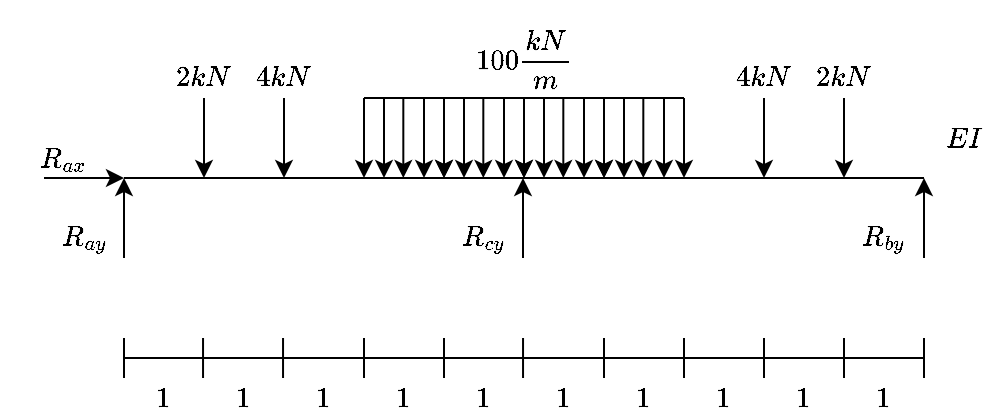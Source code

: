 <mxfile version="15.4.1" type="device"><diagram id="jEDSLcffXu1MZzK6JlqV" name="Page-1"><mxGraphModel dx="460" dy="723" grid="1" gridSize="10" guides="1" tooltips="1" connect="1" arrows="1" fold="1" page="1" pageScale="1" pageWidth="850" pageHeight="1100" math="1" shadow="0"><root><mxCell id="0"/><mxCell id="1" parent="0"/><mxCell id="LcRenuKW4aP5Zyg2SZDd-1" value="" style="endArrow=none;html=1;" parent="1" edge="1"><mxGeometry width="50" height="50" relative="1" as="geometry"><mxPoint x="200" y="360" as="sourcePoint"/><mxPoint x="600" y="360" as="targetPoint"/></mxGeometry></mxCell><mxCell id="LcRenuKW4aP5Zyg2SZDd-2" value="" style="endArrow=classic;html=1;" parent="1" edge="1"><mxGeometry width="50" height="50" relative="1" as="geometry"><mxPoint x="200" y="400" as="sourcePoint"/><mxPoint x="200" y="360" as="targetPoint"/></mxGeometry></mxCell><mxCell id="LcRenuKW4aP5Zyg2SZDd-3" value="" style="endArrow=classic;html=1;" parent="1" edge="1"><mxGeometry width="50" height="50" relative="1" as="geometry"><mxPoint x="160" y="360" as="sourcePoint"/><mxPoint x="200" y="360" as="targetPoint"/></mxGeometry></mxCell><mxCell id="LcRenuKW4aP5Zyg2SZDd-4" value="&lt;div&gt;$$R_{ay}$$&lt;/div&gt;" style="text;html=1;strokeColor=none;fillColor=none;align=center;verticalAlign=middle;whiteSpace=wrap;rounded=0;" parent="1" vertex="1"><mxGeometry x="160" y="380" width="40" height="20" as="geometry"/></mxCell><mxCell id="LcRenuKW4aP5Zyg2SZDd-5" value="&lt;div&gt;$$R_{ax}$$&lt;/div&gt;" style="text;html=1;strokeColor=none;fillColor=none;align=center;verticalAlign=middle;whiteSpace=wrap;rounded=0;" parent="1" vertex="1"><mxGeometry x="150" y="340" width="40" height="20" as="geometry"/></mxCell><mxCell id="LcRenuKW4aP5Zyg2SZDd-6" value="" style="endArrow=classic;html=1;" parent="1" edge="1"><mxGeometry width="50" height="50" relative="1" as="geometry"><mxPoint x="600" y="400" as="sourcePoint"/><mxPoint x="600" y="360" as="targetPoint"/></mxGeometry></mxCell><mxCell id="LcRenuKW4aP5Zyg2SZDd-7" value="&lt;div&gt;$$R_{by}$$&lt;/div&gt;" style="text;html=1;strokeColor=none;fillColor=none;align=center;verticalAlign=middle;whiteSpace=wrap;rounded=0;" parent="1" vertex="1"><mxGeometry x="560" y="380" width="40" height="20" as="geometry"/></mxCell><mxCell id="LcRenuKW4aP5Zyg2SZDd-8" value="" style="group" parent="1" vertex="1" connectable="0"><mxGeometry x="440" y="320" width="40" height="40" as="geometry"/></mxCell><mxCell id="LcRenuKW4aP5Zyg2SZDd-9" value="" style="endArrow=none;html=1;" parent="LcRenuKW4aP5Zyg2SZDd-8" edge="1"><mxGeometry width="50" height="50" relative="1" as="geometry"><mxPoint x="40" as="sourcePoint"/><mxPoint as="targetPoint"/></mxGeometry></mxCell><mxCell id="LcRenuKW4aP5Zyg2SZDd-10" value="" style="endArrow=classic;html=1;" parent="LcRenuKW4aP5Zyg2SZDd-8" edge="1"><mxGeometry width="50" height="50" as="geometry"><mxPoint as="sourcePoint"/><mxPoint y="40" as="targetPoint"/></mxGeometry></mxCell><mxCell id="LcRenuKW4aP5Zyg2SZDd-11" value="" style="endArrow=classic;html=1;" parent="LcRenuKW4aP5Zyg2SZDd-8" edge="1"><mxGeometry width="50" height="50" as="geometry"><mxPoint x="10" as="sourcePoint"/><mxPoint x="10" y="40" as="targetPoint"/></mxGeometry></mxCell><mxCell id="LcRenuKW4aP5Zyg2SZDd-12" value="" style="endArrow=classic;html=1;" parent="LcRenuKW4aP5Zyg2SZDd-8" edge="1"><mxGeometry width="50" height="50" as="geometry"><mxPoint x="19.66" as="sourcePoint"/><mxPoint x="19.66" y="40" as="targetPoint"/></mxGeometry></mxCell><mxCell id="LcRenuKW4aP5Zyg2SZDd-13" value="" style="endArrow=classic;html=1;" parent="LcRenuKW4aP5Zyg2SZDd-8" edge="1"><mxGeometry width="50" height="50" as="geometry"><mxPoint x="30" as="sourcePoint"/><mxPoint x="30" y="40" as="targetPoint"/></mxGeometry></mxCell><mxCell id="LcRenuKW4aP5Zyg2SZDd-14" value="" style="endArrow=classic;html=1;" parent="LcRenuKW4aP5Zyg2SZDd-8" edge="1"><mxGeometry width="50" height="50" as="geometry"><mxPoint x="40" as="sourcePoint"/><mxPoint x="40" y="40" as="targetPoint"/></mxGeometry></mxCell><mxCell id="LcRenuKW4aP5Zyg2SZDd-15" value="$$100 \frac{ kN}{m}$$" style="text;html=1;strokeColor=none;fillColor=none;align=center;verticalAlign=middle;whiteSpace=wrap;rounded=0;" parent="1" vertex="1"><mxGeometry x="380" y="290" width="40" height="20" as="geometry"/></mxCell><mxCell id="LcRenuKW4aP5Zyg2SZDd-16" value="$$EI$$" style="text;html=1;strokeColor=none;fillColor=none;align=center;verticalAlign=middle;whiteSpace=wrap;rounded=0;" parent="1" vertex="1"><mxGeometry x="600" y="330" width="40" height="20" as="geometry"/></mxCell><mxCell id="LcRenuKW4aP5Zyg2SZDd-17" value="" style="group" parent="1" vertex="1" connectable="0"><mxGeometry x="200" y="440" width="400" height="40" as="geometry"/></mxCell><mxCell id="LcRenuKW4aP5Zyg2SZDd-18" value="" style="endArrow=none;html=1;" parent="LcRenuKW4aP5Zyg2SZDd-17" edge="1"><mxGeometry width="50" height="50" relative="1" as="geometry"><mxPoint y="10" as="sourcePoint"/><mxPoint x="400" y="10" as="targetPoint"/></mxGeometry></mxCell><mxCell id="LcRenuKW4aP5Zyg2SZDd-19" value="" style="endArrow=none;html=1;" parent="LcRenuKW4aP5Zyg2SZDd-17" edge="1"><mxGeometry width="50" height="50" relative="1" as="geometry"><mxPoint y="20" as="sourcePoint"/><mxPoint as="targetPoint"/></mxGeometry></mxCell><mxCell id="LcRenuKW4aP5Zyg2SZDd-20" value="" style="endArrow=none;html=1;" parent="LcRenuKW4aP5Zyg2SZDd-17" edge="1"><mxGeometry width="50" height="50" relative="1" as="geometry"><mxPoint x="39.52" y="20" as="sourcePoint"/><mxPoint x="39.52" as="targetPoint"/></mxGeometry></mxCell><mxCell id="LcRenuKW4aP5Zyg2SZDd-21" value="" style="endArrow=none;html=1;" parent="LcRenuKW4aP5Zyg2SZDd-17" edge="1"><mxGeometry width="50" height="50" relative="1" as="geometry"><mxPoint x="79.52" y="20" as="sourcePoint"/><mxPoint x="79.52" as="targetPoint"/></mxGeometry></mxCell><mxCell id="LcRenuKW4aP5Zyg2SZDd-22" value="" style="endArrow=none;html=1;" parent="LcRenuKW4aP5Zyg2SZDd-17" edge="1"><mxGeometry width="50" height="50" relative="1" as="geometry"><mxPoint x="120" y="20" as="sourcePoint"/><mxPoint x="120" as="targetPoint"/></mxGeometry></mxCell><mxCell id="LcRenuKW4aP5Zyg2SZDd-23" value="" style="endArrow=none;html=1;" parent="LcRenuKW4aP5Zyg2SZDd-17" edge="1"><mxGeometry width="50" height="50" relative="1" as="geometry"><mxPoint x="160" y="20" as="sourcePoint"/><mxPoint x="160" as="targetPoint"/></mxGeometry></mxCell><mxCell id="LcRenuKW4aP5Zyg2SZDd-24" value="" style="endArrow=none;html=1;" parent="LcRenuKW4aP5Zyg2SZDd-17" edge="1"><mxGeometry width="50" height="50" relative="1" as="geometry"><mxPoint x="199.52" y="20" as="sourcePoint"/><mxPoint x="199.52" as="targetPoint"/></mxGeometry></mxCell><mxCell id="LcRenuKW4aP5Zyg2SZDd-25" value="" style="endArrow=none;html=1;" parent="LcRenuKW4aP5Zyg2SZDd-17" edge="1"><mxGeometry width="50" height="50" relative="1" as="geometry"><mxPoint x="240" y="20" as="sourcePoint"/><mxPoint x="240" as="targetPoint"/></mxGeometry></mxCell><mxCell id="LcRenuKW4aP5Zyg2SZDd-26" value="" style="endArrow=none;html=1;" parent="LcRenuKW4aP5Zyg2SZDd-17" edge="1"><mxGeometry width="50" height="50" relative="1" as="geometry"><mxPoint x="280" y="20" as="sourcePoint"/><mxPoint x="280" as="targetPoint"/></mxGeometry></mxCell><mxCell id="LcRenuKW4aP5Zyg2SZDd-27" value="" style="endArrow=none;html=1;" parent="LcRenuKW4aP5Zyg2SZDd-17" edge="1"><mxGeometry width="50" height="50" relative="1" as="geometry"><mxPoint x="320" y="20" as="sourcePoint"/><mxPoint x="320" as="targetPoint"/></mxGeometry></mxCell><mxCell id="LcRenuKW4aP5Zyg2SZDd-28" value="" style="endArrow=none;html=1;" parent="LcRenuKW4aP5Zyg2SZDd-17" edge="1"><mxGeometry width="50" height="50" relative="1" as="geometry"><mxPoint x="360" y="20" as="sourcePoint"/><mxPoint x="360" as="targetPoint"/></mxGeometry></mxCell><mxCell id="LcRenuKW4aP5Zyg2SZDd-29" value="" style="endArrow=none;html=1;" parent="LcRenuKW4aP5Zyg2SZDd-17" edge="1"><mxGeometry width="50" height="50" relative="1" as="geometry"><mxPoint x="400" y="20" as="sourcePoint"/><mxPoint x="400" as="targetPoint"/></mxGeometry></mxCell><mxCell id="LcRenuKW4aP5Zyg2SZDd-30" value="$$1$$" style="text;html=1;strokeColor=none;fillColor=none;align=center;verticalAlign=middle;whiteSpace=wrap;rounded=0;" parent="LcRenuKW4aP5Zyg2SZDd-17" vertex="1"><mxGeometry y="20" width="40" height="20" as="geometry"/></mxCell><mxCell id="LcRenuKW4aP5Zyg2SZDd-31" value="$$1$$" style="text;html=1;strokeColor=none;fillColor=none;align=center;verticalAlign=middle;whiteSpace=wrap;rounded=0;" parent="LcRenuKW4aP5Zyg2SZDd-17" vertex="1"><mxGeometry x="40" y="20" width="40" height="20" as="geometry"/></mxCell><mxCell id="LcRenuKW4aP5Zyg2SZDd-32" value="$$1$$" style="text;html=1;strokeColor=none;fillColor=none;align=center;verticalAlign=middle;whiteSpace=wrap;rounded=0;" parent="LcRenuKW4aP5Zyg2SZDd-17" vertex="1"><mxGeometry x="80" y="20" width="40" height="20" as="geometry"/></mxCell><mxCell id="LcRenuKW4aP5Zyg2SZDd-33" value="$$1$$" style="text;html=1;strokeColor=none;fillColor=none;align=center;verticalAlign=middle;whiteSpace=wrap;rounded=0;" parent="LcRenuKW4aP5Zyg2SZDd-17" vertex="1"><mxGeometry x="120" y="20" width="40" height="20" as="geometry"/></mxCell><mxCell id="LcRenuKW4aP5Zyg2SZDd-34" value="$$1$$" style="text;html=1;strokeColor=none;fillColor=none;align=center;verticalAlign=middle;whiteSpace=wrap;rounded=0;" parent="LcRenuKW4aP5Zyg2SZDd-17" vertex="1"><mxGeometry x="160" y="20" width="40" height="20" as="geometry"/></mxCell><mxCell id="LcRenuKW4aP5Zyg2SZDd-35" value="$$1$$" style="text;html=1;strokeColor=none;fillColor=none;align=center;verticalAlign=middle;whiteSpace=wrap;rounded=0;" parent="LcRenuKW4aP5Zyg2SZDd-17" vertex="1"><mxGeometry x="200" y="20" width="40" height="20" as="geometry"/></mxCell><mxCell id="LcRenuKW4aP5Zyg2SZDd-36" value="$$1$$" style="text;html=1;strokeColor=none;fillColor=none;align=center;verticalAlign=middle;whiteSpace=wrap;rounded=0;" parent="LcRenuKW4aP5Zyg2SZDd-17" vertex="1"><mxGeometry x="240" y="20" width="40" height="20" as="geometry"/></mxCell><mxCell id="LcRenuKW4aP5Zyg2SZDd-37" value="$$1$$" style="text;html=1;strokeColor=none;fillColor=none;align=center;verticalAlign=middle;whiteSpace=wrap;rounded=0;" parent="LcRenuKW4aP5Zyg2SZDd-17" vertex="1"><mxGeometry x="280" y="20" width="40" height="20" as="geometry"/></mxCell><mxCell id="LcRenuKW4aP5Zyg2SZDd-38" value="$$1$$" style="text;html=1;strokeColor=none;fillColor=none;align=center;verticalAlign=middle;whiteSpace=wrap;rounded=0;" parent="LcRenuKW4aP5Zyg2SZDd-17" vertex="1"><mxGeometry x="320" y="20" width="40" height="20" as="geometry"/></mxCell><mxCell id="LcRenuKW4aP5Zyg2SZDd-39" value="$$1$$" style="text;html=1;strokeColor=none;fillColor=none;align=center;verticalAlign=middle;whiteSpace=wrap;rounded=0;" parent="LcRenuKW4aP5Zyg2SZDd-17" vertex="1"><mxGeometry x="360" y="20" width="40" height="20" as="geometry"/></mxCell><mxCell id="LcRenuKW4aP5Zyg2SZDd-40" value="" style="endArrow=classic;html=1;" parent="1" edge="1"><mxGeometry width="50" height="50" relative="1" as="geometry"><mxPoint x="240" y="320" as="sourcePoint"/><mxPoint x="240" y="360" as="targetPoint"/></mxGeometry></mxCell><mxCell id="LcRenuKW4aP5Zyg2SZDd-42" value="" style="endArrow=classic;html=1;" parent="1" edge="1"><mxGeometry width="50" height="50" relative="1" as="geometry"><mxPoint x="280" y="320" as="sourcePoint"/><mxPoint x="280" y="360" as="targetPoint"/></mxGeometry></mxCell><mxCell id="LcRenuKW4aP5Zyg2SZDd-45" value="" style="group" parent="1" vertex="1" connectable="0"><mxGeometry x="320" y="320" width="40" height="40" as="geometry"/></mxCell><mxCell id="LcRenuKW4aP5Zyg2SZDd-46" value="" style="endArrow=none;html=1;" parent="LcRenuKW4aP5Zyg2SZDd-45" edge="1"><mxGeometry width="50" height="50" relative="1" as="geometry"><mxPoint x="40" as="sourcePoint"/><mxPoint as="targetPoint"/></mxGeometry></mxCell><mxCell id="LcRenuKW4aP5Zyg2SZDd-47" value="" style="endArrow=classic;html=1;" parent="LcRenuKW4aP5Zyg2SZDd-45" edge="1"><mxGeometry width="50" height="50" as="geometry"><mxPoint as="sourcePoint"/><mxPoint y="40" as="targetPoint"/></mxGeometry></mxCell><mxCell id="LcRenuKW4aP5Zyg2SZDd-48" value="" style="endArrow=classic;html=1;" parent="LcRenuKW4aP5Zyg2SZDd-45" edge="1"><mxGeometry width="50" height="50" as="geometry"><mxPoint x="10" as="sourcePoint"/><mxPoint x="10" y="40" as="targetPoint"/></mxGeometry></mxCell><mxCell id="LcRenuKW4aP5Zyg2SZDd-49" value="" style="endArrow=classic;html=1;" parent="LcRenuKW4aP5Zyg2SZDd-45" edge="1"><mxGeometry width="50" height="50" as="geometry"><mxPoint x="19.66" as="sourcePoint"/><mxPoint x="19.66" y="40" as="targetPoint"/></mxGeometry></mxCell><mxCell id="LcRenuKW4aP5Zyg2SZDd-50" value="" style="endArrow=classic;html=1;" parent="LcRenuKW4aP5Zyg2SZDd-45" edge="1"><mxGeometry width="50" height="50" as="geometry"><mxPoint x="30" as="sourcePoint"/><mxPoint x="30" y="40" as="targetPoint"/></mxGeometry></mxCell><mxCell id="LcRenuKW4aP5Zyg2SZDd-51" value="" style="endArrow=classic;html=1;" parent="LcRenuKW4aP5Zyg2SZDd-45" edge="1"><mxGeometry width="50" height="50" as="geometry"><mxPoint x="40" as="sourcePoint"/><mxPoint x="40" y="40" as="targetPoint"/></mxGeometry></mxCell><mxCell id="LcRenuKW4aP5Zyg2SZDd-58" value="&lt;div&gt;$$4 kN$$&lt;/div&gt;" style="text;html=1;strokeColor=none;fillColor=none;align=center;verticalAlign=middle;whiteSpace=wrap;rounded=0;" parent="1" vertex="1"><mxGeometry x="260" y="300" width="40" height="20" as="geometry"/></mxCell><mxCell id="LcRenuKW4aP5Zyg2SZDd-63" value="&lt;div&gt;$$2 kN$$&lt;/div&gt;" style="text;html=1;strokeColor=none;fillColor=none;align=center;verticalAlign=middle;whiteSpace=wrap;rounded=0;" parent="1" vertex="1"><mxGeometry x="220" y="300" width="40" height="20" as="geometry"/></mxCell><mxCell id="LcRenuKW4aP5Zyg2SZDd-64" value="" style="group" parent="1" vertex="1" connectable="0"><mxGeometry x="360" y="320" width="40" height="40" as="geometry"/></mxCell><mxCell id="LcRenuKW4aP5Zyg2SZDd-65" value="" style="endArrow=none;html=1;" parent="LcRenuKW4aP5Zyg2SZDd-64" edge="1"><mxGeometry width="50" height="50" relative="1" as="geometry"><mxPoint x="40" as="sourcePoint"/><mxPoint as="targetPoint"/></mxGeometry></mxCell><mxCell id="LcRenuKW4aP5Zyg2SZDd-66" value="" style="endArrow=classic;html=1;" parent="LcRenuKW4aP5Zyg2SZDd-64" edge="1"><mxGeometry width="50" height="50" as="geometry"><mxPoint as="sourcePoint"/><mxPoint y="40" as="targetPoint"/></mxGeometry></mxCell><mxCell id="LcRenuKW4aP5Zyg2SZDd-67" value="" style="endArrow=classic;html=1;" parent="LcRenuKW4aP5Zyg2SZDd-64" edge="1"><mxGeometry width="50" height="50" as="geometry"><mxPoint x="10" as="sourcePoint"/><mxPoint x="10" y="40" as="targetPoint"/></mxGeometry></mxCell><mxCell id="LcRenuKW4aP5Zyg2SZDd-68" value="" style="endArrow=classic;html=1;" parent="LcRenuKW4aP5Zyg2SZDd-64" edge="1"><mxGeometry width="50" height="50" as="geometry"><mxPoint x="19.66" as="sourcePoint"/><mxPoint x="19.66" y="40" as="targetPoint"/></mxGeometry></mxCell><mxCell id="LcRenuKW4aP5Zyg2SZDd-69" value="" style="endArrow=classic;html=1;" parent="LcRenuKW4aP5Zyg2SZDd-64" edge="1"><mxGeometry width="50" height="50" as="geometry"><mxPoint x="30" as="sourcePoint"/><mxPoint x="30" y="40" as="targetPoint"/></mxGeometry></mxCell><mxCell id="LcRenuKW4aP5Zyg2SZDd-70" value="" style="endArrow=classic;html=1;" parent="LcRenuKW4aP5Zyg2SZDd-64" edge="1"><mxGeometry width="50" height="50" as="geometry"><mxPoint x="40" as="sourcePoint"/><mxPoint x="40" y="40" as="targetPoint"/></mxGeometry></mxCell><mxCell id="LcRenuKW4aP5Zyg2SZDd-71" value="" style="group" parent="1" vertex="1" connectable="0"><mxGeometry x="400" y="320" width="40" height="40" as="geometry"/></mxCell><mxCell id="LcRenuKW4aP5Zyg2SZDd-72" value="" style="endArrow=none;html=1;" parent="LcRenuKW4aP5Zyg2SZDd-71" edge="1"><mxGeometry width="50" height="50" relative="1" as="geometry"><mxPoint x="40" as="sourcePoint"/><mxPoint as="targetPoint"/></mxGeometry></mxCell><mxCell id="LcRenuKW4aP5Zyg2SZDd-73" value="" style="endArrow=classic;html=1;" parent="LcRenuKW4aP5Zyg2SZDd-71" edge="1"><mxGeometry width="50" height="50" as="geometry"><mxPoint as="sourcePoint"/><mxPoint y="40" as="targetPoint"/></mxGeometry></mxCell><mxCell id="LcRenuKW4aP5Zyg2SZDd-74" value="" style="endArrow=classic;html=1;" parent="LcRenuKW4aP5Zyg2SZDd-71" edge="1"><mxGeometry width="50" height="50" as="geometry"><mxPoint x="10" as="sourcePoint"/><mxPoint x="10" y="40" as="targetPoint"/></mxGeometry></mxCell><mxCell id="LcRenuKW4aP5Zyg2SZDd-75" value="" style="endArrow=classic;html=1;" parent="LcRenuKW4aP5Zyg2SZDd-71" edge="1"><mxGeometry width="50" height="50" as="geometry"><mxPoint x="19.66" as="sourcePoint"/><mxPoint x="19.66" y="40" as="targetPoint"/></mxGeometry></mxCell><mxCell id="LcRenuKW4aP5Zyg2SZDd-76" value="" style="endArrow=classic;html=1;" parent="LcRenuKW4aP5Zyg2SZDd-71" edge="1"><mxGeometry width="50" height="50" as="geometry"><mxPoint x="30" as="sourcePoint"/><mxPoint x="30" y="40" as="targetPoint"/></mxGeometry></mxCell><mxCell id="LcRenuKW4aP5Zyg2SZDd-77" value="" style="endArrow=classic;html=1;" parent="LcRenuKW4aP5Zyg2SZDd-71" edge="1"><mxGeometry width="50" height="50" as="geometry"><mxPoint x="40" as="sourcePoint"/><mxPoint x="40" y="40" as="targetPoint"/></mxGeometry></mxCell><mxCell id="LcRenuKW4aP5Zyg2SZDd-83" value="" style="endArrow=classic;html=1;" parent="1" edge="1"><mxGeometry width="50" height="50" relative="1" as="geometry"><mxPoint x="520" y="320" as="sourcePoint"/><mxPoint x="520" y="360" as="targetPoint"/></mxGeometry></mxCell><mxCell id="LcRenuKW4aP5Zyg2SZDd-84" value="" style="endArrow=classic;html=1;" parent="1" edge="1"><mxGeometry width="50" height="50" relative="1" as="geometry"><mxPoint x="560" y="320" as="sourcePoint"/><mxPoint x="560" y="360" as="targetPoint"/></mxGeometry></mxCell><mxCell id="LcRenuKW4aP5Zyg2SZDd-85" value="&lt;div&gt;$$4 kN$$&lt;/div&gt;" style="text;html=1;strokeColor=none;fillColor=none;align=center;verticalAlign=middle;whiteSpace=wrap;rounded=0;" parent="1" vertex="1"><mxGeometry x="500" y="300" width="40" height="20" as="geometry"/></mxCell><mxCell id="LcRenuKW4aP5Zyg2SZDd-86" value="&lt;div&gt;$$2 kN$$&lt;/div&gt;" style="text;html=1;strokeColor=none;fillColor=none;align=center;verticalAlign=middle;whiteSpace=wrap;rounded=0;" parent="1" vertex="1"><mxGeometry x="540" y="300" width="40" height="20" as="geometry"/></mxCell><mxCell id="s2dbwtqY5MCLO5TH7pPC-1" value="" style="endArrow=classic;html=1;" edge="1" parent="1"><mxGeometry width="50" height="50" relative="1" as="geometry"><mxPoint x="399.5" y="400" as="sourcePoint"/><mxPoint x="399.5" y="360" as="targetPoint"/></mxGeometry></mxCell><mxCell id="s2dbwtqY5MCLO5TH7pPC-2" value="&lt;div&gt;$$R_{cy}$$&lt;/div&gt;" style="text;html=1;strokeColor=none;fillColor=none;align=center;verticalAlign=middle;whiteSpace=wrap;rounded=0;" vertex="1" parent="1"><mxGeometry x="359.5" y="380" width="40" height="20" as="geometry"/></mxCell></root></mxGraphModel></diagram></mxfile>